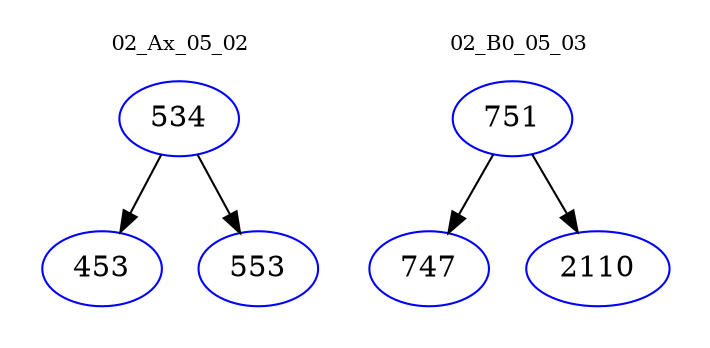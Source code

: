 digraph{
subgraph cluster_0 {
color = white
label = "02_Ax_05_02";
fontsize=10;
T0_534 [label="534", color="blue"]
T0_534 -> T0_453 [color="black"]
T0_453 [label="453", color="blue"]
T0_534 -> T0_553 [color="black"]
T0_553 [label="553", color="blue"]
}
subgraph cluster_1 {
color = white
label = "02_B0_05_03";
fontsize=10;
T1_751 [label="751", color="blue"]
T1_751 -> T1_747 [color="black"]
T1_747 [label="747", color="blue"]
T1_751 -> T1_2110 [color="black"]
T1_2110 [label="2110", color="blue"]
}
}
